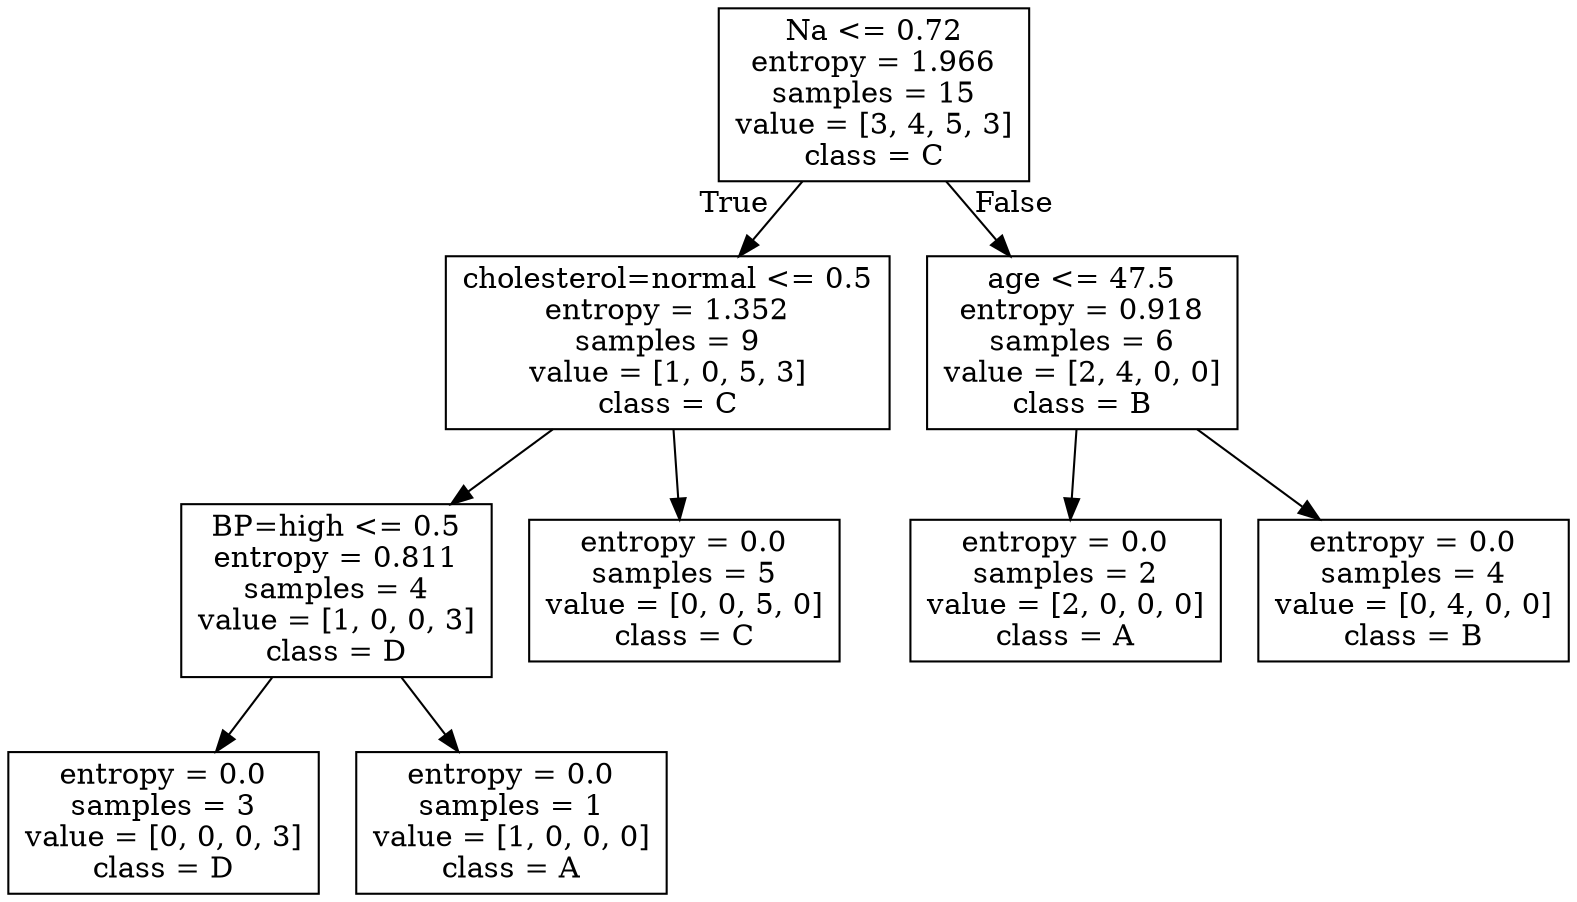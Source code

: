 digraph Tree {
node [shape=box] ;
0 [label="Na <= 0.72\nentropy = 1.966\nsamples = 15\nvalue = [3, 4, 5, 3]\nclass = C"] ;
1 [label="cholesterol=normal <= 0.5\nentropy = 1.352\nsamples = 9\nvalue = [1, 0, 5, 3]\nclass = C"] ;
0 -> 1 [labeldistance=2.5, labelangle=45, headlabel="True"] ;
3 [label="BP=high <= 0.5\nentropy = 0.811\nsamples = 4\nvalue = [1, 0, 0, 3]\nclass = D"] ;
1 -> 3 ;
7 [label="entropy = 0.0\nsamples = 3\nvalue = [0, 0, 0, 3]\nclass = D"] ;
3 -> 7 ;
8 [label="entropy = 0.0\nsamples = 1\nvalue = [1, 0, 0, 0]\nclass = A"] ;
3 -> 8 ;
4 [label="entropy = 0.0\nsamples = 5\nvalue = [0, 0, 5, 0]\nclass = C"] ;
1 -> 4 ;
2 [label="age <= 47.5\nentropy = 0.918\nsamples = 6\nvalue = [2, 4, 0, 0]\nclass = B"] ;
0 -> 2 [labeldistance=2.5, labelangle=-45, headlabel="False"] ;
5 [label="entropy = 0.0\nsamples = 2\nvalue = [2, 0, 0, 0]\nclass = A"] ;
2 -> 5 ;
6 [label="entropy = 0.0\nsamples = 4\nvalue = [0, 4, 0, 0]\nclass = B"] ;
2 -> 6 ;
}